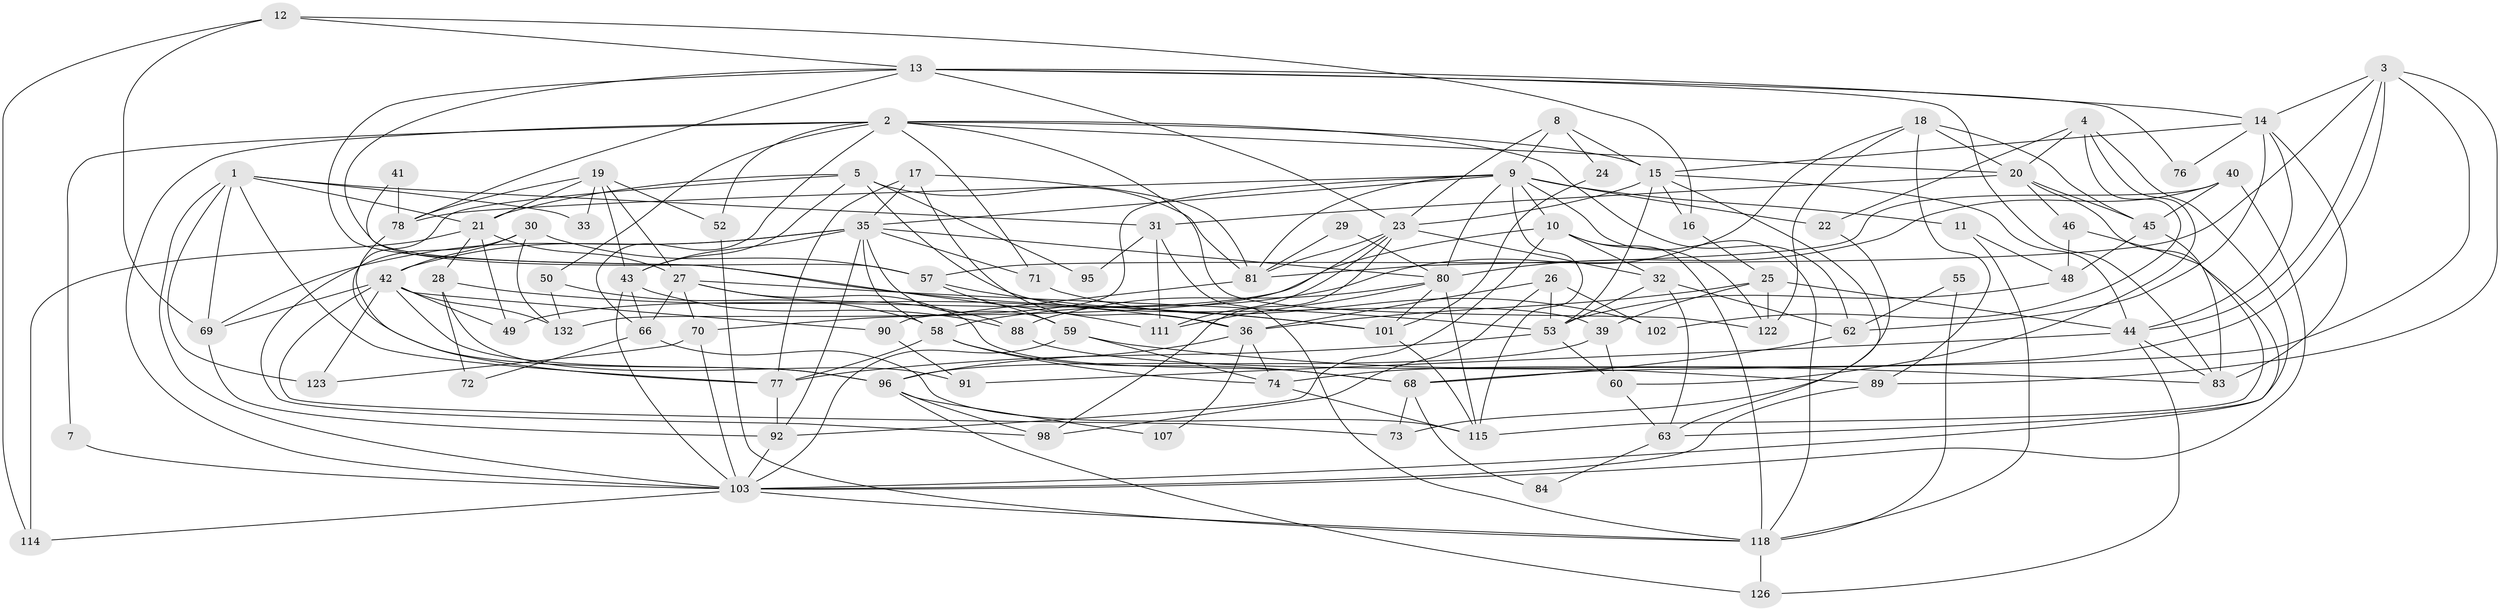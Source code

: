 // Generated by graph-tools (version 1.1) at 2025/24/03/03/25 07:24:01]
// undirected, 89 vertices, 218 edges
graph export_dot {
graph [start="1"]
  node [color=gray90,style=filled];
  1 [super="+56"];
  2 [super="+6"];
  3;
  4;
  5 [super="+61"];
  7;
  8;
  9 [super="+51"];
  10 [super="+120"];
  11;
  12;
  13 [super="+79"];
  14 [super="+37"];
  15 [super="+125"];
  16;
  17;
  18;
  19;
  20 [super="+38"];
  21 [super="+82"];
  22;
  23 [super="+108"];
  24;
  25;
  26;
  27 [super="+67"];
  28 [super="+34"];
  29;
  30 [super="+64"];
  31 [super="+85"];
  32;
  33;
  35 [super="+116"];
  36 [super="+105"];
  39;
  40;
  41;
  42 [super="+100"];
  43 [super="+93"];
  44 [super="+47"];
  45 [super="+54"];
  46;
  48 [super="+86"];
  49;
  50 [super="+113"];
  52;
  53 [super="+87"];
  55;
  57 [super="+129"];
  58 [super="+119"];
  59 [super="+65"];
  60;
  62;
  63 [super="+99"];
  66 [super="+127"];
  68 [super="+110"];
  69 [super="+97"];
  70 [super="+94"];
  71;
  72;
  73;
  74 [super="+75"];
  76;
  77;
  78 [super="+109"];
  80 [super="+128"];
  81 [super="+104"];
  83;
  84;
  88;
  89 [super="+112"];
  90;
  91;
  92 [super="+121"];
  95;
  96 [super="+106"];
  98;
  101;
  102;
  103 [super="+117"];
  107;
  111;
  114;
  115 [super="+124"];
  118 [super="+130"];
  122 [super="+131"];
  123;
  126;
  132;
  1 -- 103;
  1 -- 31;
  1 -- 33;
  1 -- 69;
  1 -- 123;
  1 -- 77;
  1 -- 21;
  2 -- 15;
  2 -- 62;
  2 -- 71;
  2 -- 50;
  2 -- 103;
  2 -- 66;
  2 -- 20;
  2 -- 52;
  2 -- 7;
  2 -- 122;
  3 -- 14;
  3 -- 57;
  3 -- 68;
  3 -- 44;
  3 -- 74;
  3 -- 89;
  4 -- 60;
  4 -- 102;
  4 -- 22;
  4 -- 63;
  4 -- 20;
  5 -- 77;
  5 -- 39;
  5 -- 95;
  5 -- 43;
  5 -- 81;
  5 -- 21;
  7 -- 103;
  8 -- 15;
  8 -- 9;
  8 -- 24;
  8 -- 23;
  9 -- 35;
  9 -- 10;
  9 -- 11;
  9 -- 80;
  9 -- 132;
  9 -- 118;
  9 -- 115;
  9 -- 22;
  9 -- 78;
  9 -- 81;
  10 -- 92;
  10 -- 49;
  10 -- 122;
  10 -- 118;
  10 -- 32;
  11 -- 118;
  11 -- 48;
  12 -- 16;
  12 -- 114;
  12 -- 13;
  12 -- 69;
  13 -- 57;
  13 -- 83;
  13 -- 101;
  13 -- 23;
  13 -- 76;
  13 -- 14;
  13 -- 78;
  14 -- 15;
  14 -- 62;
  14 -- 83;
  14 -- 44;
  14 -- 76;
  15 -- 44 [weight=2];
  15 -- 23;
  15 -- 63;
  15 -- 16;
  15 -- 53;
  16 -- 25;
  17 -- 77;
  17 -- 81;
  17 -- 35;
  17 -- 36;
  18 -- 58;
  18 -- 20;
  18 -- 122;
  18 -- 45;
  18 -- 89;
  19 -- 52;
  19 -- 21;
  19 -- 33;
  19 -- 43;
  19 -- 27;
  19 -- 78;
  20 -- 31;
  20 -- 46;
  20 -- 115;
  20 -- 45;
  21 -- 114;
  21 -- 49;
  21 -- 27;
  21 -- 28;
  22 -- 73;
  23 -- 98;
  23 -- 70;
  23 -- 32;
  23 -- 111;
  23 -- 81;
  24 -- 101;
  25 -- 122;
  25 -- 44;
  25 -- 36;
  25 -- 39;
  26 -- 98;
  26 -- 53;
  26 -- 102;
  26 -- 36;
  27 -- 68;
  27 -- 53;
  27 -- 70;
  27 -- 88;
  27 -- 66;
  28 -- 91;
  28 -- 72;
  28 -- 36;
  29 -- 81;
  29 -- 80;
  30 -- 98;
  30 -- 42;
  30 -- 132;
  30 -- 57;
  31 -- 118;
  31 -- 111;
  31 -- 95;
  32 -- 62;
  32 -- 63;
  32 -- 53;
  35 -- 80;
  35 -- 42;
  35 -- 69;
  35 -- 71;
  35 -- 59;
  35 -- 58;
  35 -- 43;
  35 -- 92;
  36 -- 107;
  36 -- 96;
  36 -- 74;
  39 -- 60;
  39 -- 96;
  40 -- 80;
  40 -- 45;
  40 -- 81;
  40 -- 103;
  41 -- 78;
  41 -- 111;
  42 -- 73;
  42 -- 49;
  42 -- 132;
  42 -- 90;
  42 -- 123;
  42 -- 96;
  42 -- 69;
  43 -- 88;
  43 -- 103;
  43 -- 66;
  44 -- 91;
  44 -- 83;
  44 -- 126;
  45 -- 83;
  45 -- 48;
  46 -- 103;
  46 -- 48;
  48 -- 53;
  50 -- 132;
  50 -- 58;
  52 -- 118;
  53 -- 60;
  53 -- 77;
  55 -- 62;
  55 -- 118;
  57 -- 59;
  57 -- 101;
  58 -- 68;
  58 -- 74;
  58 -- 77;
  59 -- 74;
  59 -- 83;
  59 -- 103;
  60 -- 63;
  62 -- 68;
  63 -- 84;
  66 -- 115;
  66 -- 72;
  68 -- 73;
  68 -- 84;
  69 -- 92;
  70 -- 123;
  70 -- 103;
  71 -- 102;
  74 -- 115;
  77 -- 92;
  78 -- 96 [weight=2];
  80 -- 115;
  80 -- 101;
  80 -- 88;
  80 -- 111;
  81 -- 90;
  88 -- 89;
  89 -- 103;
  90 -- 91;
  92 -- 103;
  96 -- 98;
  96 -- 126;
  96 -- 107;
  101 -- 115;
  103 -- 118;
  103 -- 114;
  118 -- 126 [weight=2];
}
